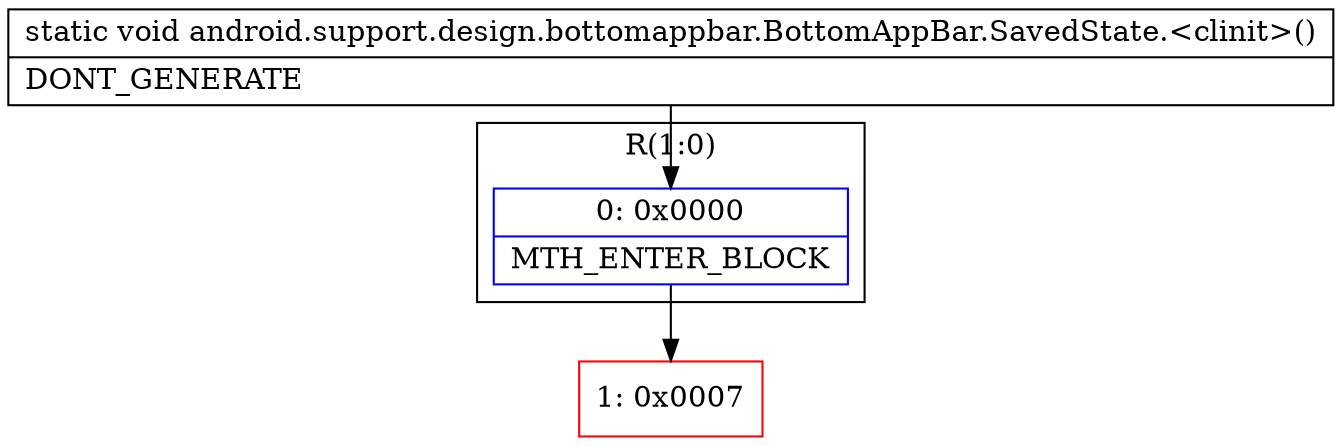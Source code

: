 digraph "CFG forandroid.support.design.bottomappbar.BottomAppBar.SavedState.\<clinit\>()V" {
subgraph cluster_Region_470909975 {
label = "R(1:0)";
node [shape=record,color=blue];
Node_0 [shape=record,label="{0\:\ 0x0000|MTH_ENTER_BLOCK\l}"];
}
Node_1 [shape=record,color=red,label="{1\:\ 0x0007}"];
MethodNode[shape=record,label="{static void android.support.design.bottomappbar.BottomAppBar.SavedState.\<clinit\>()  | DONT_GENERATE\l}"];
MethodNode -> Node_0;
Node_0 -> Node_1;
}

